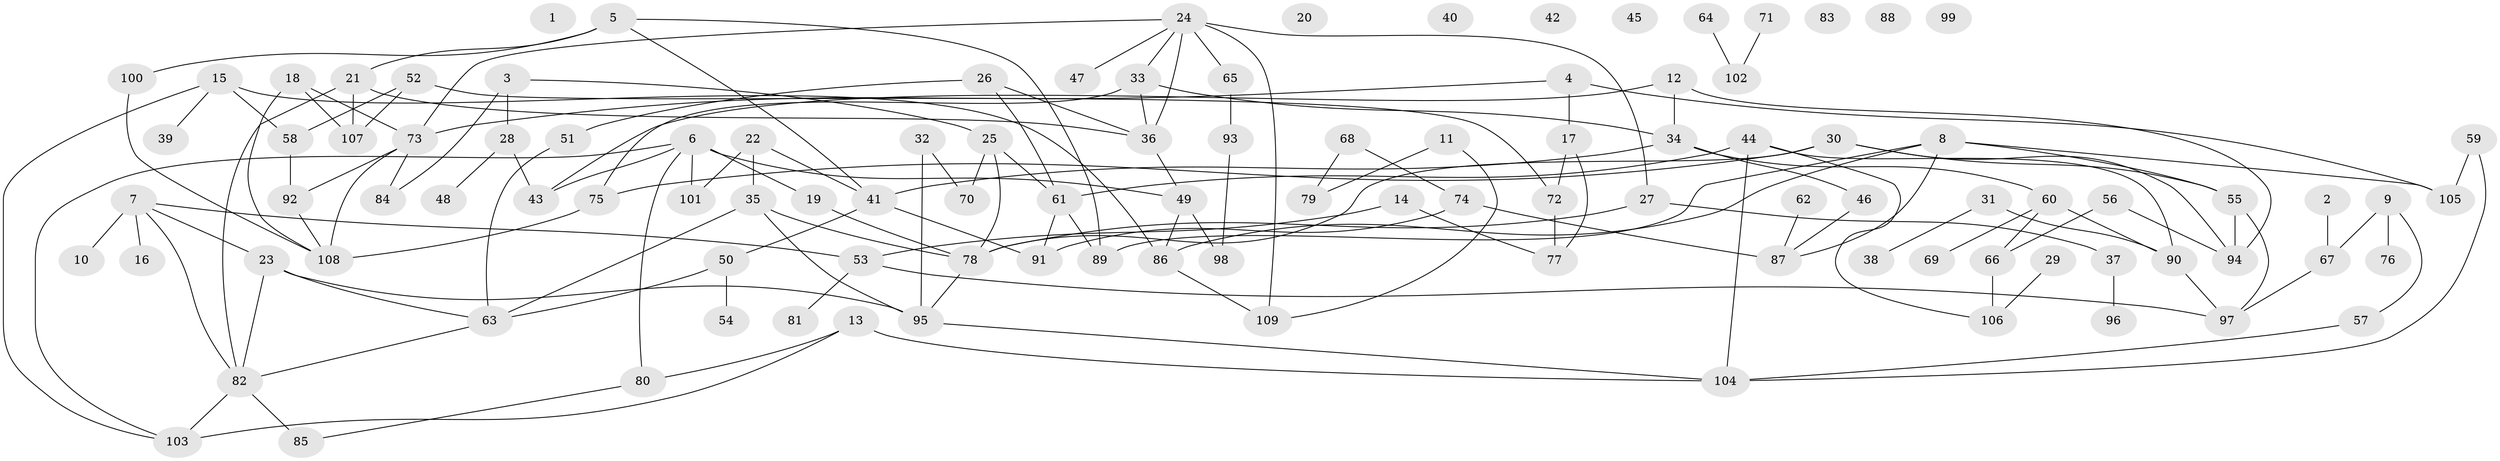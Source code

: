 // Generated by graph-tools (version 1.1) at 2025/00/03/09/25 03:00:45]
// undirected, 109 vertices, 152 edges
graph export_dot {
graph [start="1"]
  node [color=gray90,style=filled];
  1;
  2;
  3;
  4;
  5;
  6;
  7;
  8;
  9;
  10;
  11;
  12;
  13;
  14;
  15;
  16;
  17;
  18;
  19;
  20;
  21;
  22;
  23;
  24;
  25;
  26;
  27;
  28;
  29;
  30;
  31;
  32;
  33;
  34;
  35;
  36;
  37;
  38;
  39;
  40;
  41;
  42;
  43;
  44;
  45;
  46;
  47;
  48;
  49;
  50;
  51;
  52;
  53;
  54;
  55;
  56;
  57;
  58;
  59;
  60;
  61;
  62;
  63;
  64;
  65;
  66;
  67;
  68;
  69;
  70;
  71;
  72;
  73;
  74;
  75;
  76;
  77;
  78;
  79;
  80;
  81;
  82;
  83;
  84;
  85;
  86;
  87;
  88;
  89;
  90;
  91;
  92;
  93;
  94;
  95;
  96;
  97;
  98;
  99;
  100;
  101;
  102;
  103;
  104;
  105;
  106;
  107;
  108;
  109;
  2 -- 67;
  3 -- 25;
  3 -- 28;
  3 -- 84;
  4 -- 17;
  4 -- 73;
  4 -- 105;
  5 -- 21;
  5 -- 41;
  5 -- 89;
  5 -- 100;
  6 -- 19;
  6 -- 43;
  6 -- 49;
  6 -- 80;
  6 -- 101;
  6 -- 103;
  7 -- 10;
  7 -- 16;
  7 -- 23;
  7 -- 53;
  7 -- 82;
  8 -- 55;
  8 -- 86;
  8 -- 87;
  8 -- 89;
  8 -- 105;
  9 -- 57;
  9 -- 67;
  9 -- 76;
  11 -- 79;
  11 -- 109;
  12 -- 34;
  12 -- 43;
  12 -- 94;
  13 -- 80;
  13 -- 103;
  13 -- 104;
  14 -- 53;
  14 -- 77;
  15 -- 39;
  15 -- 58;
  15 -- 86;
  15 -- 103;
  17 -- 72;
  17 -- 77;
  18 -- 73;
  18 -- 107;
  18 -- 108;
  19 -- 78;
  21 -- 36;
  21 -- 82;
  21 -- 107;
  22 -- 35;
  22 -- 41;
  22 -- 101;
  23 -- 63;
  23 -- 82;
  23 -- 95;
  24 -- 27;
  24 -- 33;
  24 -- 36;
  24 -- 47;
  24 -- 65;
  24 -- 73;
  24 -- 109;
  25 -- 61;
  25 -- 70;
  25 -- 78;
  26 -- 36;
  26 -- 51;
  26 -- 61;
  27 -- 37;
  27 -- 78;
  28 -- 43;
  28 -- 48;
  29 -- 106;
  30 -- 55;
  30 -- 75;
  30 -- 78;
  30 -- 94;
  31 -- 38;
  31 -- 90;
  32 -- 70;
  32 -- 95;
  33 -- 34;
  33 -- 36;
  33 -- 75;
  34 -- 41;
  34 -- 46;
  34 -- 60;
  35 -- 63;
  35 -- 78;
  35 -- 95;
  36 -- 49;
  37 -- 96;
  41 -- 50;
  41 -- 91;
  44 -- 61;
  44 -- 90;
  44 -- 104;
  44 -- 106;
  46 -- 87;
  49 -- 86;
  49 -- 98;
  50 -- 54;
  50 -- 63;
  51 -- 63;
  52 -- 58;
  52 -- 72;
  52 -- 107;
  53 -- 81;
  53 -- 97;
  55 -- 94;
  55 -- 97;
  56 -- 66;
  56 -- 94;
  57 -- 104;
  58 -- 92;
  59 -- 104;
  59 -- 105;
  60 -- 66;
  60 -- 69;
  60 -- 90;
  61 -- 89;
  61 -- 91;
  62 -- 87;
  63 -- 82;
  64 -- 102;
  65 -- 93;
  66 -- 106;
  67 -- 97;
  68 -- 74;
  68 -- 79;
  71 -- 102;
  72 -- 77;
  73 -- 84;
  73 -- 92;
  73 -- 108;
  74 -- 87;
  74 -- 91;
  75 -- 108;
  78 -- 95;
  80 -- 85;
  82 -- 85;
  82 -- 103;
  86 -- 109;
  90 -- 97;
  92 -- 108;
  93 -- 98;
  95 -- 104;
  100 -- 108;
}
